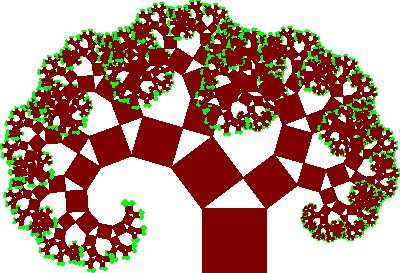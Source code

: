 size(200);
real a=3;
real b=4;
real c=hypot(a,b);
void Tree(pair A,pair B,int n){
  pair C=rotate(-90,B)*A;
  pair D=rotate(90,A)*B;
  pair K=interp(D,rotate(aCos(b/c),D)*C,b/c);
  if(n==0)
    fill(A--B--C--D--cycle,green);
  else{
    Tree(D,K,n-1);
    Tree(K,C,n-1);
    fill(A--B--C--D--cycle,brown);
  }
}
Tree((0,0),(1,0),11);
